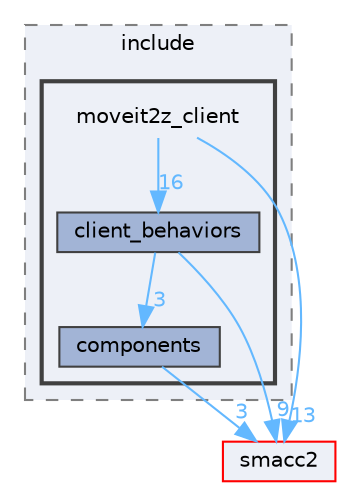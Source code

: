 digraph "smacc2_client_library/moveit2z_client/include/moveit2z_client"
{
 // LATEX_PDF_SIZE
  bgcolor="transparent";
  edge [fontname=Helvetica,fontsize=10,labelfontname=Helvetica,labelfontsize=10];
  node [fontname=Helvetica,fontsize=10,shape=box,height=0.2,width=0.4];
  compound=true
  subgraph clusterdir_60829613eb78c367bb39cf6bccb6afeb {
    graph [ bgcolor="#edf0f7", pencolor="grey50", label="include", fontname=Helvetica,fontsize=10 style="filled,dashed", URL="dir_60829613eb78c367bb39cf6bccb6afeb.html",tooltip=""]
  subgraph clusterdir_55c693f5b0d83a943ddc9c3acdeb6474 {
    graph [ bgcolor="#edf0f7", pencolor="grey25", label="", fontname=Helvetica,fontsize=10 style="filled,bold", URL="dir_55c693f5b0d83a943ddc9c3acdeb6474.html",tooltip=""]
    dir_55c693f5b0d83a943ddc9c3acdeb6474 [shape=plaintext, label="moveit2z_client"];
  dir_001fc25c676e7be8102519b24d62483a [label="client_behaviors", fillcolor="#a2b4d6", color="grey25", style="filled", URL="dir_001fc25c676e7be8102519b24d62483a.html",tooltip=""];
  dir_cd64f902c9b092d98530d4bf1695a905 [label="components", fillcolor="#a2b4d6", color="grey25", style="filled", URL="dir_cd64f902c9b092d98530d4bf1695a905.html",tooltip=""];
  }
  }
  dir_ce4c19d6108cf5285f3105ec9cd73bf1 [label="smacc2", fillcolor="#edf0f7", color="red", style="filled", URL="dir_ce4c19d6108cf5285f3105ec9cd73bf1.html",tooltip=""];
  dir_55c693f5b0d83a943ddc9c3acdeb6474->dir_001fc25c676e7be8102519b24d62483a [headlabel="16", labeldistance=1.5 headhref="dir_000076_000016.html" color="steelblue1" fontcolor="steelblue1"];
  dir_55c693f5b0d83a943ddc9c3acdeb6474->dir_ce4c19d6108cf5285f3105ec9cd73bf1 [headlabel="13", labeldistance=1.5 headhref="dir_000076_000105.html" color="steelblue1" fontcolor="steelblue1"];
  dir_001fc25c676e7be8102519b24d62483a->dir_cd64f902c9b092d98530d4bf1695a905 [headlabel="3", labeldistance=1.5 headhref="dir_000016_000024.html" color="steelblue1" fontcolor="steelblue1"];
  dir_001fc25c676e7be8102519b24d62483a->dir_ce4c19d6108cf5285f3105ec9cd73bf1 [headlabel="9", labeldistance=1.5 headhref="dir_000016_000105.html" color="steelblue1" fontcolor="steelblue1"];
  dir_cd64f902c9b092d98530d4bf1695a905->dir_ce4c19d6108cf5285f3105ec9cd73bf1 [headlabel="3", labeldistance=1.5 headhref="dir_000024_000105.html" color="steelblue1" fontcolor="steelblue1"];
}
